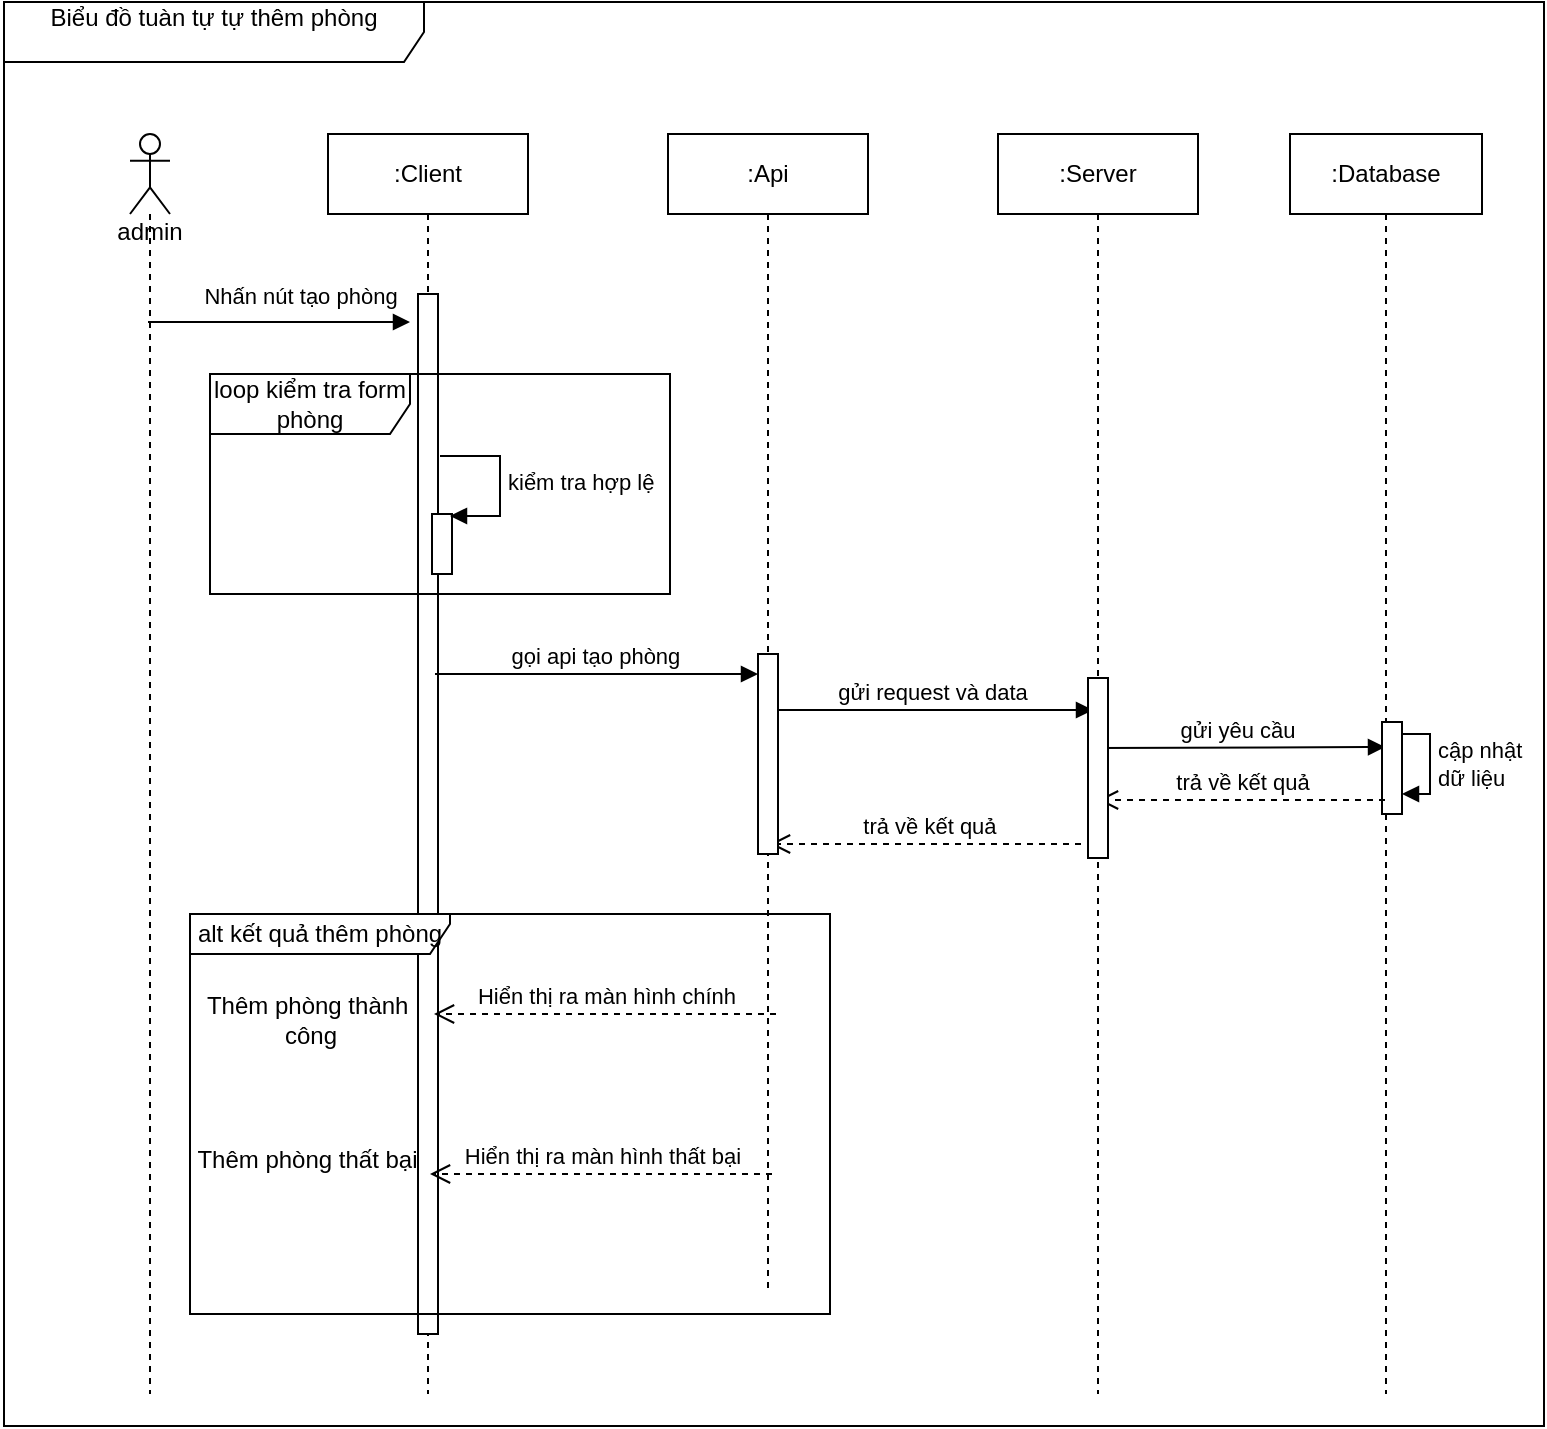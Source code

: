 <mxfile version="24.8.6">
  <diagram name="Trang-1" id="JSf0AwpvpDD27TaYUYT7">
    <mxGraphModel dx="1050" dy="557" grid="1" gridSize="10" guides="1" tooltips="1" connect="1" arrows="1" fold="1" page="1" pageScale="1" pageWidth="827" pageHeight="1169" math="0" shadow="0">
      <root>
        <mxCell id="0" />
        <mxCell id="1" parent="0" />
        <mxCell id="nKaVEoON22qZnb481etD-1" value="&lt;div&gt;&lt;br&gt;&lt;/div&gt;&lt;div&gt;&lt;br&gt;&lt;/div&gt;&lt;div&gt;&lt;br&gt;&lt;/div&gt;&lt;div&gt;&lt;br&gt;&lt;/div&gt;&lt;div&gt;&lt;span style=&quot;background-color: initial;&quot;&gt;&lt;br&gt;&lt;/span&gt;&lt;/div&gt;&lt;div&gt;&lt;span style=&quot;background-color: initial;&quot;&gt;admin&lt;/span&gt;&lt;/div&gt;&lt;div&gt;&lt;br&gt;&lt;/div&gt;" style="shape=umlLifeline;perimeter=lifelinePerimeter;whiteSpace=wrap;html=1;container=1;dropTarget=0;collapsible=0;recursiveResize=0;outlineConnect=0;portConstraint=eastwest;newEdgeStyle={&quot;curved&quot;:0,&quot;rounded&quot;:0};participant=umlActor;size=40;" vertex="1" parent="1">
          <mxGeometry x="120" y="80" width="20" height="630" as="geometry" />
        </mxCell>
        <mxCell id="nKaVEoON22qZnb481etD-2" value=":Client" style="shape=umlLifeline;perimeter=lifelinePerimeter;whiteSpace=wrap;html=1;container=1;dropTarget=0;collapsible=0;recursiveResize=0;outlineConnect=0;portConstraint=eastwest;newEdgeStyle={&quot;curved&quot;:0,&quot;rounded&quot;:0};" vertex="1" parent="1">
          <mxGeometry x="219" y="80" width="100" height="630" as="geometry" />
        </mxCell>
        <mxCell id="nKaVEoON22qZnb481etD-3" value="" style="html=1;points=[[0,0,0,0,5],[0,1,0,0,-5],[1,0,0,0,5],[1,1,0,0,-5]];perimeter=orthogonalPerimeter;outlineConnect=0;targetShapes=umlLifeline;portConstraint=eastwest;newEdgeStyle={&quot;curved&quot;:0,&quot;rounded&quot;:0};" vertex="1" parent="nKaVEoON22qZnb481etD-2">
          <mxGeometry x="45" y="80" width="10" height="520" as="geometry" />
        </mxCell>
        <mxCell id="nKaVEoON22qZnb481etD-4" value=":Api" style="shape=umlLifeline;perimeter=lifelinePerimeter;whiteSpace=wrap;html=1;container=1;dropTarget=0;collapsible=0;recursiveResize=0;outlineConnect=0;portConstraint=eastwest;newEdgeStyle={&quot;curved&quot;:0,&quot;rounded&quot;:0};" vertex="1" parent="1">
          <mxGeometry x="389" y="80" width="100" height="580" as="geometry" />
        </mxCell>
        <mxCell id="nKaVEoON22qZnb481etD-5" value=":Server" style="shape=umlLifeline;perimeter=lifelinePerimeter;whiteSpace=wrap;html=1;container=1;dropTarget=0;collapsible=0;recursiveResize=0;outlineConnect=0;portConstraint=eastwest;newEdgeStyle={&quot;curved&quot;:0,&quot;rounded&quot;:0};" vertex="1" parent="1">
          <mxGeometry x="554" y="80" width="100" height="630" as="geometry" />
        </mxCell>
        <mxCell id="nKaVEoON22qZnb481etD-6" value="Nhấn nút tạo phòng" style="html=1;verticalAlign=bottom;endArrow=block;curved=0;rounded=0;" edge="1" parent="1">
          <mxGeometry x="0.161" y="4" width="80" relative="1" as="geometry">
            <mxPoint x="129" y="174" as="sourcePoint" />
            <mxPoint x="260" y="174" as="targetPoint" />
            <mxPoint as="offset" />
          </mxGeometry>
        </mxCell>
        <mxCell id="nKaVEoON22qZnb481etD-7" value="loop kiểm tra form phòng" style="shape=umlFrame;whiteSpace=wrap;html=1;pointerEvents=0;width=100;height=30;" vertex="1" parent="1">
          <mxGeometry x="160" y="200" width="230" height="110" as="geometry" />
        </mxCell>
        <mxCell id="nKaVEoON22qZnb481etD-8" value="" style="html=1;points=[[0,0,0,0,5],[0,1,0,0,-5],[1,0,0,0,5],[1,1,0,0,-5]];perimeter=orthogonalPerimeter;outlineConnect=0;targetShapes=umlLifeline;portConstraint=eastwest;newEdgeStyle={&quot;curved&quot;:0,&quot;rounded&quot;:0};" vertex="1" parent="1">
          <mxGeometry x="271" y="270" width="10" height="30" as="geometry" />
        </mxCell>
        <mxCell id="nKaVEoON22qZnb481etD-9" value="kiểm tra hợp lệ" style="html=1;align=left;spacingLeft=2;endArrow=block;rounded=0;edgeStyle=orthogonalEdgeStyle;curved=0;rounded=0;" edge="1" parent="1">
          <mxGeometry x="0.012" relative="1" as="geometry">
            <mxPoint x="275" y="241" as="sourcePoint" />
            <Array as="points">
              <mxPoint x="305" y="271" />
            </Array>
            <mxPoint x="280" y="271" as="targetPoint" />
            <mxPoint as="offset" />
          </mxGeometry>
        </mxCell>
        <mxCell id="nKaVEoON22qZnb481etD-10" value="gọi api tạo phòng&amp;nbsp;" style="html=1;verticalAlign=bottom;endArrow=block;curved=0;rounded=0;" edge="1" parent="1">
          <mxGeometry width="80" relative="1" as="geometry">
            <mxPoint x="272.5" y="350" as="sourcePoint" />
            <mxPoint x="434" y="350" as="targetPoint" />
          </mxGeometry>
        </mxCell>
        <mxCell id="nKaVEoON22qZnb481etD-11" value="gửi request và data" style="html=1;verticalAlign=bottom;endArrow=block;curved=0;rounded=0;" edge="1" parent="1">
          <mxGeometry width="80" relative="1" as="geometry">
            <mxPoint x="440" y="368" as="sourcePoint" />
            <mxPoint x="601.5" y="368" as="targetPoint" />
          </mxGeometry>
        </mxCell>
        <mxCell id="nKaVEoON22qZnb481etD-12" value="trả về kết quả&amp;nbsp;" style="html=1;verticalAlign=bottom;endArrow=open;dashed=1;endSize=8;curved=0;rounded=0;" edge="1" parent="1">
          <mxGeometry relative="1" as="geometry">
            <mxPoint x="601.5" y="435" as="sourcePoint" />
            <mxPoint x="440" y="435" as="targetPoint" />
          </mxGeometry>
        </mxCell>
        <mxCell id="nKaVEoON22qZnb481etD-13" value="alt kết quả thêm phòng" style="shape=umlFrame;whiteSpace=wrap;html=1;pointerEvents=0;width=130;height=20;" vertex="1" parent="1">
          <mxGeometry x="150" y="470" width="320" height="200" as="geometry" />
        </mxCell>
        <mxCell id="nKaVEoON22qZnb481etD-14" value="Hiển thị ra màn hình chính" style="html=1;verticalAlign=bottom;endArrow=open;dashed=1;endSize=8;curved=0;rounded=0;" edge="1" parent="1">
          <mxGeometry relative="1" as="geometry">
            <mxPoint x="443" y="520" as="sourcePoint" />
            <mxPoint x="272" y="520" as="targetPoint" />
            <Array as="points" />
          </mxGeometry>
        </mxCell>
        <mxCell id="nKaVEoON22qZnb481etD-15" value="Hiển thị ra màn hình thất bại" style="html=1;verticalAlign=bottom;endArrow=open;dashed=1;endSize=8;curved=0;rounded=0;" edge="1" parent="1">
          <mxGeometry relative="1" as="geometry">
            <mxPoint x="441" y="600" as="sourcePoint" />
            <mxPoint x="270" y="600" as="targetPoint" />
            <Array as="points" />
          </mxGeometry>
        </mxCell>
        <mxCell id="nKaVEoON22qZnb481etD-16" value="Thêm phòng thành&amp;nbsp;&lt;div&gt;công&lt;/div&gt;" style="text;html=1;align=center;verticalAlign=middle;resizable=0;points=[];autosize=1;strokeColor=none;fillColor=none;" vertex="1" parent="1">
          <mxGeometry x="145" y="503" width="130" height="40" as="geometry" />
        </mxCell>
        <mxCell id="nKaVEoON22qZnb481etD-17" value="&amp;nbsp; &amp;nbsp; &amp;nbsp; &amp;nbsp; &amp;nbsp; &amp;nbsp; &amp;nbsp; &amp;nbsp; &amp;nbsp; &amp;nbsp; &amp;nbsp; &amp;nbsp; &amp;nbsp; Thêm phòng thất bại" style="text;html=1;align=center;verticalAlign=middle;resizable=0;points=[];autosize=1;strokeColor=none;fillColor=none;" vertex="1" parent="1">
          <mxGeometry x="55" y="578" width="220" height="30" as="geometry" />
        </mxCell>
        <mxCell id="nKaVEoON22qZnb481etD-18" value=":Database" style="shape=umlLifeline;perimeter=lifelinePerimeter;whiteSpace=wrap;html=1;container=1;dropTarget=0;collapsible=0;recursiveResize=0;outlineConnect=0;portConstraint=eastwest;newEdgeStyle={&quot;curved&quot;:0,&quot;rounded&quot;:0};" vertex="1" parent="1">
          <mxGeometry x="700" y="80" width="96" height="630" as="geometry" />
        </mxCell>
        <mxCell id="nKaVEoON22qZnb481etD-19" value="cập nhật&lt;div&gt;dữ liệu&lt;/div&gt;" style="html=1;align=left;spacingLeft=2;endArrow=block;rounded=0;edgeStyle=orthogonalEdgeStyle;curved=0;rounded=0;" edge="1" parent="nKaVEoON22qZnb481etD-18">
          <mxGeometry relative="1" as="geometry">
            <mxPoint x="56.0" y="300" as="sourcePoint" />
            <Array as="points">
              <mxPoint x="70" y="300" />
              <mxPoint x="70" y="330" />
            </Array>
            <mxPoint x="56" y="330" as="targetPoint" />
          </mxGeometry>
        </mxCell>
        <mxCell id="nKaVEoON22qZnb481etD-20" value="gửi yêu cầu&amp;nbsp;" style="html=1;verticalAlign=bottom;endArrow=block;curved=0;rounded=0;" edge="1" parent="1">
          <mxGeometry width="80" relative="1" as="geometry">
            <mxPoint x="603" y="387" as="sourcePoint" />
            <mxPoint x="747.5" y="386.52" as="targetPoint" />
          </mxGeometry>
        </mxCell>
        <mxCell id="nKaVEoON22qZnb481etD-21" value="" style="html=1;points=[[0,0,0,0,5],[0,1,0,0,-5],[1,0,0,0,5],[1,1,0,0,-5]];perimeter=orthogonalPerimeter;outlineConnect=0;targetShapes=umlLifeline;portConstraint=eastwest;newEdgeStyle={&quot;curved&quot;:0,&quot;rounded&quot;:0};" vertex="1" parent="1">
          <mxGeometry x="746" y="374" width="10" height="46" as="geometry" />
        </mxCell>
        <mxCell id="nKaVEoON22qZnb481etD-22" value="trả về kết quả" style="html=1;verticalAlign=bottom;endArrow=open;dashed=1;endSize=8;curved=0;rounded=0;" edge="1" parent="1">
          <mxGeometry relative="1" as="geometry">
            <mxPoint x="747.5" y="413" as="sourcePoint" />
            <mxPoint x="604" y="413" as="targetPoint" />
          </mxGeometry>
        </mxCell>
        <mxCell id="nKaVEoON22qZnb481etD-23" value="Biểu đồ tuàn tự tự thêm phòng&lt;div&gt;&lt;br&gt;&lt;/div&gt;" style="shape=umlFrame;whiteSpace=wrap;html=1;pointerEvents=0;width=210;height=30;" vertex="1" parent="1">
          <mxGeometry x="57" y="14" width="770" height="712" as="geometry" />
        </mxCell>
        <mxCell id="nKaVEoON22qZnb481etD-24" value="" style="html=1;points=[[0,0,0,0,5],[0,1,0,0,-5],[1,0,0,0,5],[1,1,0,0,-5]];perimeter=orthogonalPerimeter;outlineConnect=0;targetShapes=umlLifeline;portConstraint=eastwest;newEdgeStyle={&quot;curved&quot;:0,&quot;rounded&quot;:0};" vertex="1" parent="1">
          <mxGeometry x="434" y="340" width="10" height="100" as="geometry" />
        </mxCell>
        <mxCell id="nKaVEoON22qZnb481etD-25" value="" style="html=1;points=[[0,0,0,0,5],[0,1,0,0,-5],[1,0,0,0,5],[1,1,0,0,-5]];perimeter=orthogonalPerimeter;outlineConnect=0;targetShapes=umlLifeline;portConstraint=eastwest;newEdgeStyle={&quot;curved&quot;:0,&quot;rounded&quot;:0};" vertex="1" parent="1">
          <mxGeometry x="599" y="352" width="10" height="90" as="geometry" />
        </mxCell>
      </root>
    </mxGraphModel>
  </diagram>
</mxfile>
